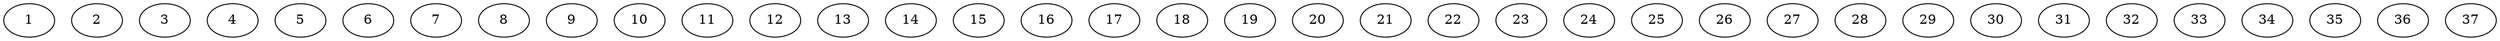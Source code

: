 // DAG (tier=3-complex, mode=data, n=37, ccr=0.536, fat=0.874, density=0.728, regular=0.233, jump=0.229, mindata=4194304, maxdata=33554432)
// DAG automatically generated by daggen at Sun Aug 24 16:33:35 2025
// /home/ermia/Project/Environments/daggen/bin/daggen --dot --ccr 0.536 --fat 0.874 --regular 0.233 --density 0.728 --jump 0.229 --mindata 4194304 --maxdata 33554432 -n 37 
digraph G {
  1 [size="48802539362149112", alpha="0.18", expect_size="24401269681074556"]
  2 [size="95386863316051689472", alpha="0.13", expect_size="47693431658025844736"]
  3 [size="1485211095988160000", alpha="0.02", expect_size="742605547994080000"]
  4 [size="31654473793464004", alpha="0.13", expect_size="15827236896732002"]
  5 [size="15153975546876850176", alpha="0.11", expect_size="7576987773438425088"]
  6 [size="3264709539313658880", alpha="0.18", expect_size="1632354769656829440"]
  7 [size="4906687388782981120", alpha="0.10", expect_size="2453343694391490560"]
  8 [size="2597157096333344", alpha="0.14", expect_size="1298578548166672"]
  9 [size="557002972991586304000", alpha="0.03", expect_size="278501486495793152000"]
  10 [size="12185359498655363072", alpha="0.18", expect_size="6092679749327681536"]
  11 [size="176394746235904000", alpha="0.16", expect_size="88197373117952000"]
  12 [size="646464295824225468416", alpha="0.19", expect_size="323232147912112734208"]
  13 [size="16710901627719589888", alpha="0.03", expect_size="8355450813859794944"]
  14 [size="3516956236568565121024", alpha="0.17", expect_size="1758478118284282560512"]
  15 [size="5394725643796531200", alpha="0.11", expect_size="2697362821898265600"]
  16 [size="9849071676602306560", alpha="0.15", expect_size="4924535838301153280"]
  17 [size="1130691325325346816", alpha="0.18", expect_size="565345662662673408"]
  18 [size="6275036454446988288", alpha="0.01", expect_size="3137518227223494144"]
  19 [size="7152893899566905032704", alpha="0.13", expect_size="3576446949783452516352"]
  20 [size="147739321994048992", alpha="0.10", expect_size="73869660997024496"]
  21 [size="2280951825152606208000", alpha="0.14", expect_size="1140475912576303104000"]
  22 [size="868313048074766336", alpha="0.12", expect_size="434156524037383168"]
  23 [size="1615623003877299716096", alpha="0.18", expect_size="807811501938649858048"]
  24 [size="126770039092390544", alpha="0.15", expect_size="63385019546195272"]
  25 [size="1748986277679914287104", alpha="0.15", expect_size="874493138839957143552"]
  26 [size="37667717604160328", alpha="0.16", expect_size="18833858802080164"]
  27 [size="35106214226489132", alpha="0.19", expect_size="17553107113244566"]
  28 [size="4956183077995881472", alpha="0.05", expect_size="2478091538997940736"]
  29 [size="642356697366798720", alpha="0.06", expect_size="321178348683399360"]
  30 [size="257497613702405088", alpha="0.03", expect_size="128748806851202544"]
  31 [size="869783806109557760", alpha="0.20", expect_size="434891903054778880"]
  32 [size="116044009718141056", alpha="0.15", expect_size="58022004859070528"]
  33 [size="1201354865355021824", alpha="0.10", expect_size="600677432677510912"]
  34 [size="123094100569387008", alpha="0.19", expect_size="61547050284693504"]
  35 [size="18786142055677624320", alpha="0.17", expect_size="9393071027838812160"]
  36 [size="9706044762778052608", alpha="0.00", expect_size="4853022381389026304"]
  37 [size="1791621742033817344", alpha="0.09", expect_size="895810871016908672"]
}